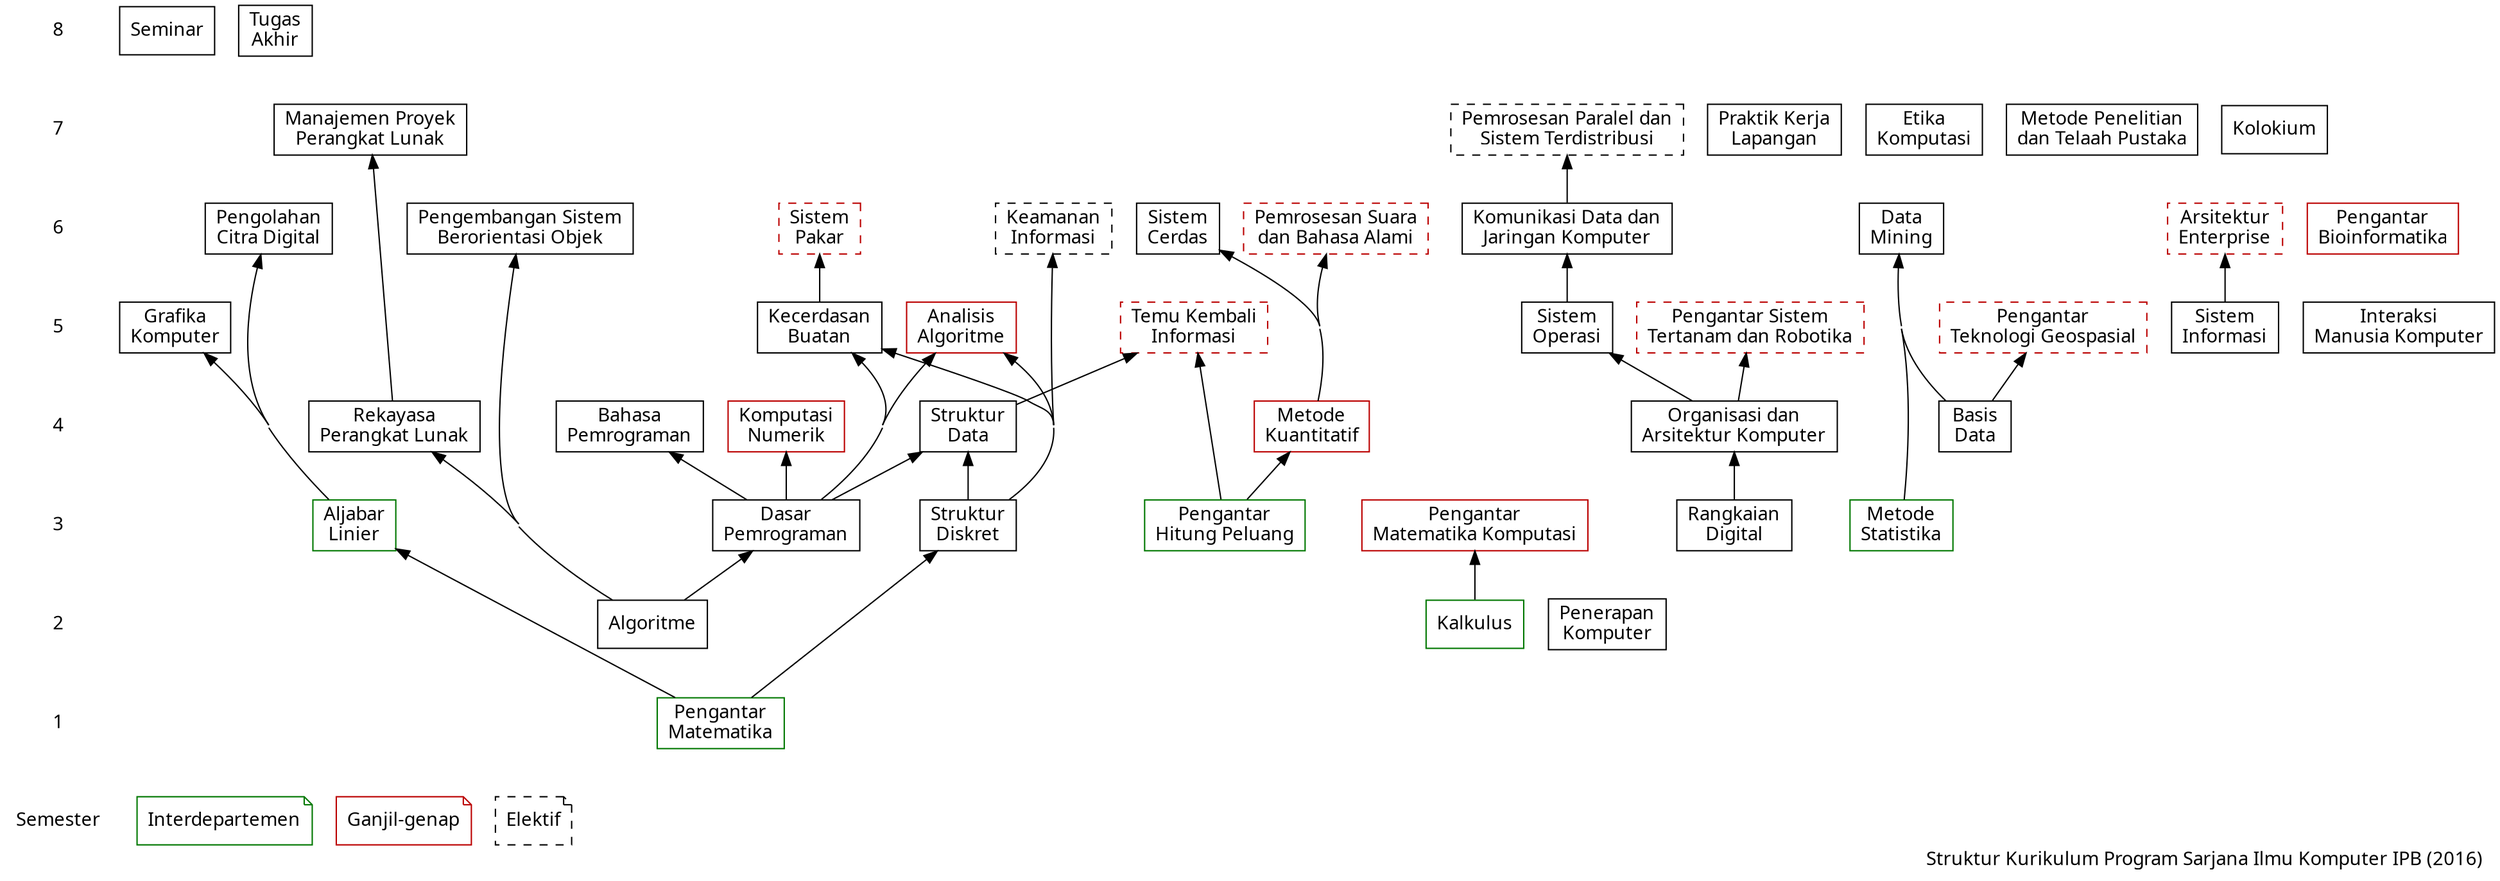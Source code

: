 digraph kom2016
{
    node [shape="box"; fontname="Fira Sans"]
    edge [dir="back"]
    concentrate="true"

    # semester
    subgraph sem {
        node [shape="plaintext"]
        edge [style="invis"]
        8 -> 7 -> 6 -> 5 -> 4 -> 3 -> 2 -> 1 -> Semester
    }

    # mayor
    {rank="same" 1 Matematika}
    {rank="same" 2 Algor Kalkulus Penkom}
    {rank="same" 3 Dasprog Alin Strukdis Radig Metstat PHP Matkom}
    {rank="same" 4 Basprog Strukdat RPL OAK Basdat Metkuan Komnum}
    {rank="same" 5 AI Grafkom SO SI IMK Analgor}
    {rank="same" 6 PCD PSBO Komdat Damin Siscerdas Bioinf}
    {rank="same" 7 PKL Etikom MPTP MPPL Kolokium}
    {rank="same" 8 Seminar TA}
    Dasprog -> Algor
    Alin -> Matematika
    Strukdis -> Matematika
    Matkom -> Kalkulus
    Basprog -> Dasprog
    OAK -> Radig
    Strukdat -> {Dasprog Strukdis}
    RPL -> Algor
    Komnum -> Dasprog
    Metkuan -> PHP
    AI -> {Dasprog Strukdis}        // -> Strukdat ?
    Grafkom -> Alin
    SO -> OAK
    Analgor -> {Dasprog Strukdis}   // -> Strukdat ?
    Komdat -> SO
    Siscerdas -> Metkuan
    PCD -> Alin
    Damin -> {Basdat Metstat}
    PSBO -> Algor
    MPPL -> RPL

    #interdep
    Matematika, Kalkulus, Metstat, Alin, PHP, Bioinf [color="#007700"]

    # elektif
    PSTR, PTG, TKI, Infosec, Sispak, Enterprise, NLP, Paralel [style="dashed"]
    {rank="same" 5 PSTR, PTG, TKI}
    {rank="same" 6 Infosec, Sispak, Enterprise, NLP}
    {rank="same" 7 Paralel}
    PSTR -> OAK
    PTG -> Basdat
    TKI -> {PHP Strukdat}
    Infosec -> Strukdis
    Sispak -> AI
    Enterprise -> SI
    NLP -> Metkuan
    Paralel -> Komdat

    # ganjil-genap
    Matkom, Metkuan, Komnum, Analgor, PSTR, PTG, TKI, Sispak, Enterprise, NLP, Bioinf [color="#bb0000"]

    # keterangan
    {rank="sink" Semester interdep ganjilgenap elektif}
    interdep [shape="note"; color="#007700"; label="Interdepartemen"]
    ganjilgenap [shape="note"; color="#bb0000"; label="Ganjil-genap";]
    elektif [shape="note"; style="dashed"; label="Elektif"]

    # nama lengkap
    AI          [label="Kecerdasan\nBuatan"]
    Algor       [label="Algoritme"]
    Alin        [label="Aljabar\nLinier"]
    Analgor     [label="Analisis\nAlgoritme"]
    Basdat      [label="Basis\nData"]
    Basprog     [label="Bahasa\nPemrograman"]
    Bioinf      [label="Pengantar\nBioinformatika"]
    Damin       [label="Data\nMining"]                                  // en
    Dasprog     [label="Dasar\nPemrograman"]
    Enterprise  [label="Arsitektur\nEnterprise"]                        // en
    Etikom      [label="Etika\nKomputasi"]
    Grafkom     [label="Grafika\nKomputer"]
    IMK         [label="Interaksi\nManusia Komputer"]
    Infosec     [label="Keamanan\nInformasi"]
    Kalkulus    [label="Kalkulus"]
    Komdat      [label="Komunikasi Data dan\nJaringan Komputer"]
    Komnum      [label="Komputasi\nNumerik"]
    Matematika  [label="Pengantar\nMatematika"]
    Matkom      [label="Pengantar\nMatematika Komputasi"]
    Metkuan     [label="Metode\nKuantitatif"]
    Metstat     [label="Metode\nStatistika"]
    MPPL        [label="Manajemen Proyek\nPerangkat Lunak"]
    MPTP        [label="Metode Penelitian\ndan Telaah Pustaka"]
    NLP         [label="Pemrosesan Suara\ndan Bahasa Alami"]
    OAK         [label="Organisasi dan\nArsitektur Komputer"]
    Paralel     [label="Pemrosesan Paralel dan\nSistem Terdistribusi"]
    PCD         [label="Pengolahan\nCitra Digital"]
    PKL         [label="Praktik Kerja\nLapangan"]
    Penkom      [label="Penerapan\nKomputer"]
    PHP         [label="Pengantar\nHitung Peluang"]
    PSBO        [label="Pengembangan Sistem\nBerorientasi Objek"]
    PSTR        [label="Pengantar Sistem\nTertanam dan Robotika"]
    PTG         [label="Pengantar\nTeknologi Geospasial"]
    Radig       [label="Rangkaian\nDigital"]
    RPL         [label="Rekayasa\nPerangkat Lunak"]
    SI          [label="Sistem\nInformasi"]
    Siscerdas   [label="Sistem\nCerdas"]
    Sispak      [label="Sistem\nPakar"]
    SO          [label="Sistem\nOperasi"]
    Strukdat    [label="Struktur\nData"]
    Strukdis    [label="Struktur\nDiskret"]
    TA          [label="Tugas\nAkhir"]
    TKI         [label="Temu Kembali\nInformasi"]

    # title
    label="Struktur Kurikulum Program Sarjana Ilmu Komputer IPB (2016)"
    labeljust="r"
    fontname="Fira Sans"
}
